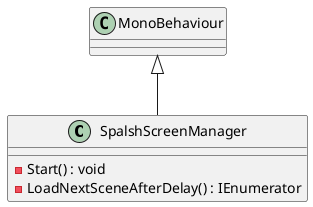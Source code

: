 @startuml
class SpalshScreenManager {
    - Start() : void
    - LoadNextSceneAfterDelay() : IEnumerator
}
MonoBehaviour <|-- SpalshScreenManager
@enduml

